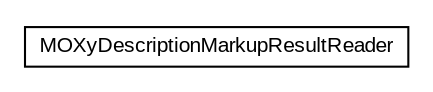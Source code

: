 #!/usr/local/bin/dot
#
# Class diagram 
# Generated by UMLGraph version R5_6-24-gf6e263 (http://www.umlgraph.org/)
#

digraph G {
	edge [fontname="arial",fontsize=10,labelfontname="arial",labelfontsize=10];
	node [fontname="arial",fontsize=10,shape=plaintext];
	nodesep=0.25;
	ranksep=0.5;
	// edu.arizona.biosemantics.semanticmarkup.markupelement.description.eval.io.lib.MOXyDescriptionMarkupResultReader
	c10126 [label=<<table title="edu.arizona.biosemantics.semanticmarkup.markupelement.description.eval.io.lib.MOXyDescriptionMarkupResultReader" border="0" cellborder="1" cellspacing="0" cellpadding="2" port="p" href="./MOXyDescriptionMarkupResultReader.html">
		<tr><td><table border="0" cellspacing="0" cellpadding="1">
<tr><td align="center" balign="center"> MOXyDescriptionMarkupResultReader </td></tr>
		</table></td></tr>
		</table>>, URL="./MOXyDescriptionMarkupResultReader.html", fontname="arial", fontcolor="black", fontsize=10.0];
}

